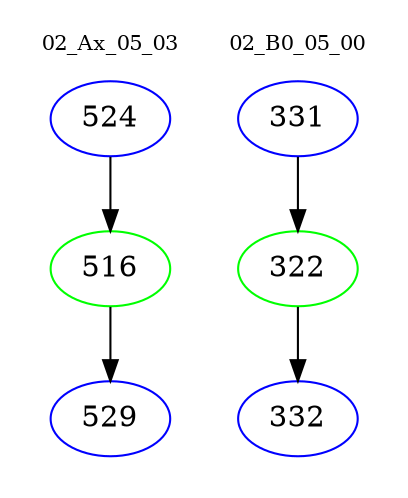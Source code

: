 digraph{
subgraph cluster_0 {
color = white
label = "02_Ax_05_03";
fontsize=10;
T0_524 [label="524", color="blue"]
T0_524 -> T0_516 [color="black"]
T0_516 [label="516", color="green"]
T0_516 -> T0_529 [color="black"]
T0_529 [label="529", color="blue"]
}
subgraph cluster_1 {
color = white
label = "02_B0_05_00";
fontsize=10;
T1_331 [label="331", color="blue"]
T1_331 -> T1_322 [color="black"]
T1_322 [label="322", color="green"]
T1_322 -> T1_332 [color="black"]
T1_332 [label="332", color="blue"]
}
}
